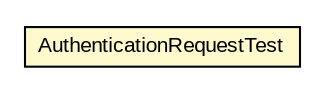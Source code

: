 #!/usr/local/bin/dot
#
# Class diagram 
# Generated by UMLGraph version R5_6-24-gf6e263 (http://www.umlgraph.org/)
#

digraph G {
	edge [fontname="arial",fontsize=10,labelfontname="arial",labelfontsize=10];
	node [fontname="arial",fontsize=10,shape=plaintext];
	nodesep=0.25;
	ranksep=0.5;
	// net.trajano.openidconnect.crypto.test.AuthenticationRequestTest
	c190 [label=<<table title="net.trajano.openidconnect.crypto.test.AuthenticationRequestTest" border="0" cellborder="1" cellspacing="0" cellpadding="2" port="p" bgcolor="lemonChiffon" href="./AuthenticationRequestTest.html">
		<tr><td><table border="0" cellspacing="0" cellpadding="1">
<tr><td align="center" balign="center"> AuthenticationRequestTest </td></tr>
		</table></td></tr>
		</table>>, URL="./AuthenticationRequestTest.html", fontname="arial", fontcolor="black", fontsize=10.0];
}

